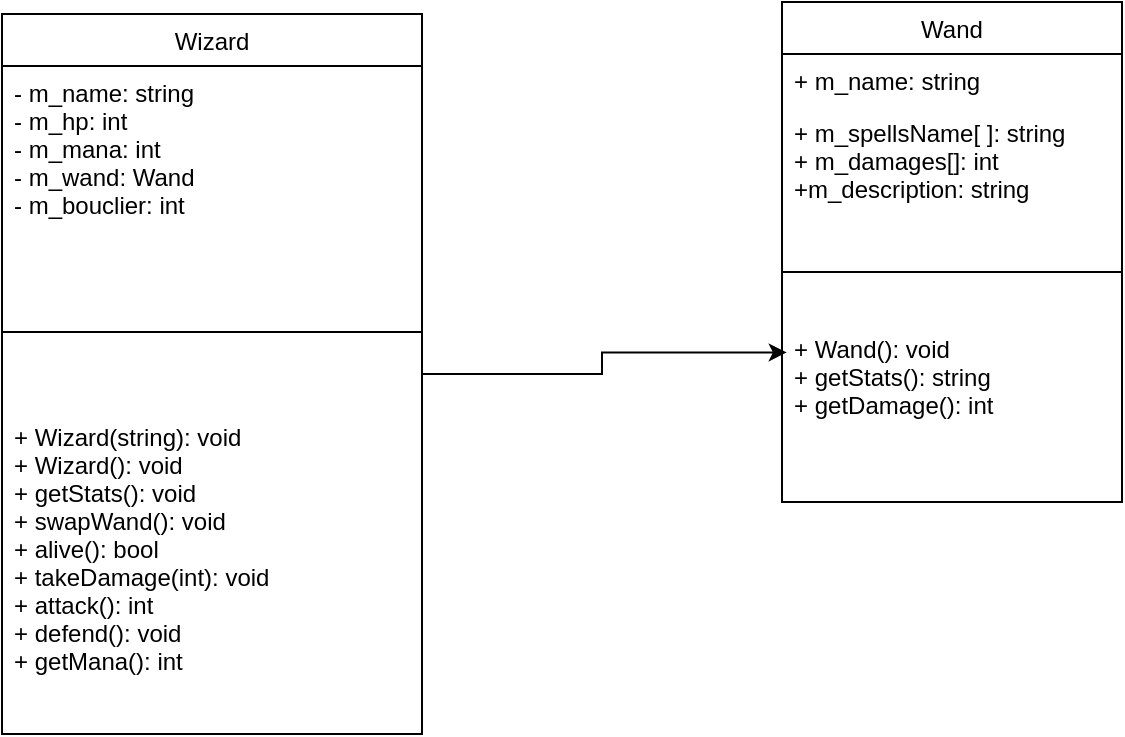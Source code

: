 <mxfile version="20.2.3" type="device"><diagram id="C5RBs43oDa-KdzZeNtuy" name="Page-1"><mxGraphModel dx="510" dy="641" grid="1" gridSize="10" guides="1" tooltips="1" connect="1" arrows="1" fold="1" page="1" pageScale="1" pageWidth="827" pageHeight="1169" math="0" shadow="0"><root><mxCell id="WIyWlLk6GJQsqaUBKTNV-0"/><mxCell id="WIyWlLk6GJQsqaUBKTNV-1" parent="WIyWlLk6GJQsqaUBKTNV-0"/><mxCell id="MINzNzrze0LrxsroHH0R-5" style="edgeStyle=orthogonalEdgeStyle;rounded=0;orthogonalLoop=1;jettySize=auto;html=1;exitX=1;exitY=0.5;exitDx=0;exitDy=0;entryX=0.014;entryY=0.169;entryDx=0;entryDy=0;entryPerimeter=0;" parent="WIyWlLk6GJQsqaUBKTNV-1" source="zkfFHV4jXpPFQw0GAbJ--6" target="MINzNzrze0LrxsroHH0R-3" edge="1"><mxGeometry relative="1" as="geometry"/></mxCell><mxCell id="zkfFHV4jXpPFQw0GAbJ--6" value="Wizard" style="swimlane;fontStyle=0;align=center;verticalAlign=top;childLayout=stackLayout;horizontal=1;startSize=26;horizontalStack=0;resizeParent=1;resizeLast=0;collapsible=1;marginBottom=0;rounded=0;shadow=0;strokeWidth=1;" parent="WIyWlLk6GJQsqaUBKTNV-1" vertex="1"><mxGeometry x="90" y="190" width="210" height="360" as="geometry"><mxRectangle x="130" y="380" width="160" height="26" as="alternateBounds"/></mxGeometry></mxCell><mxCell id="zkfFHV4jXpPFQw0GAbJ--7" value="- m_name: string&#10;- m_hp: int&#10;- m_mana: int&#10;- m_wand: Wand&#10;- m_bouclier: int" style="text;align=left;verticalAlign=top;spacingLeft=4;spacingRight=4;overflow=hidden;rotatable=0;points=[[0,0.5],[1,0.5]];portConstraint=eastwest;" parent="zkfFHV4jXpPFQw0GAbJ--6" vertex="1"><mxGeometry y="26" width="210" height="94" as="geometry"/></mxCell><mxCell id="zkfFHV4jXpPFQw0GAbJ--9" value="" style="line;html=1;strokeWidth=1;align=left;verticalAlign=middle;spacingTop=-1;spacingLeft=3;spacingRight=3;rotatable=0;labelPosition=right;points=[];portConstraint=eastwest;" parent="zkfFHV4jXpPFQw0GAbJ--6" vertex="1"><mxGeometry y="120" width="210" height="78" as="geometry"/></mxCell><mxCell id="zkfFHV4jXpPFQw0GAbJ--11" value="+ Wizard(string): void&#10;+ Wizard(): void&#10;+ getStats(): void&#10;+ swapWand(): void&#10;+ alive(): bool&#10;+ takeDamage(int): void&#10;+ attack(): int&#10;+ defend(): void&#10;+ getMana(): int" style="text;align=left;verticalAlign=top;spacingLeft=4;spacingRight=4;overflow=hidden;rotatable=0;points=[[0,0.5],[1,0.5]];portConstraint=eastwest;" parent="zkfFHV4jXpPFQw0GAbJ--6" vertex="1"><mxGeometry y="198" width="210" height="142" as="geometry"/></mxCell><mxCell id="MINzNzrze0LrxsroHH0R-0" value="Wand" style="swimlane;fontStyle=0;childLayout=stackLayout;horizontal=1;startSize=26;fillColor=none;horizontalStack=0;resizeParent=1;resizeParentMax=0;resizeLast=0;collapsible=1;marginBottom=0;" parent="WIyWlLk6GJQsqaUBKTNV-1" vertex="1"><mxGeometry x="480" y="184" width="170" height="250" as="geometry"/></mxCell><mxCell id="MINzNzrze0LrxsroHH0R-1" value="+ m_name: string" style="text;strokeColor=none;fillColor=none;align=left;verticalAlign=top;spacingLeft=4;spacingRight=4;overflow=hidden;rotatable=0;points=[[0,0.5],[1,0.5]];portConstraint=eastwest;" parent="MINzNzrze0LrxsroHH0R-0" vertex="1"><mxGeometry y="26" width="170" height="26" as="geometry"/></mxCell><mxCell id="MINzNzrze0LrxsroHH0R-2" value="+ m_spellsName[ ]: string&#10;+ m_damages[]: int&#10;+m_description: string" style="text;strokeColor=none;fillColor=none;align=left;verticalAlign=top;spacingLeft=4;spacingRight=4;overflow=hidden;rotatable=0;points=[[0,0.5],[1,0.5]];portConstraint=eastwest;" parent="MINzNzrze0LrxsroHH0R-0" vertex="1"><mxGeometry y="52" width="170" height="58" as="geometry"/></mxCell><mxCell id="MINzNzrze0LrxsroHH0R-4" value="" style="line;strokeWidth=1;fillColor=none;align=left;verticalAlign=middle;spacingTop=-1;spacingLeft=3;spacingRight=3;rotatable=0;labelPosition=right;points=[];portConstraint=eastwest;" parent="MINzNzrze0LrxsroHH0R-0" vertex="1"><mxGeometry y="110" width="170" height="50" as="geometry"/></mxCell><mxCell id="MINzNzrze0LrxsroHH0R-3" value="+ Wand(): void&#10;+ getStats(): string&#10;+ getDamage(): int" style="text;strokeColor=none;fillColor=none;align=left;verticalAlign=top;spacingLeft=4;spacingRight=4;overflow=hidden;rotatable=0;points=[[0,0.5],[1,0.5]];portConstraint=eastwest;" parent="MINzNzrze0LrxsroHH0R-0" vertex="1"><mxGeometry y="160" width="170" height="90" as="geometry"/></mxCell></root></mxGraphModel></diagram></mxfile>
